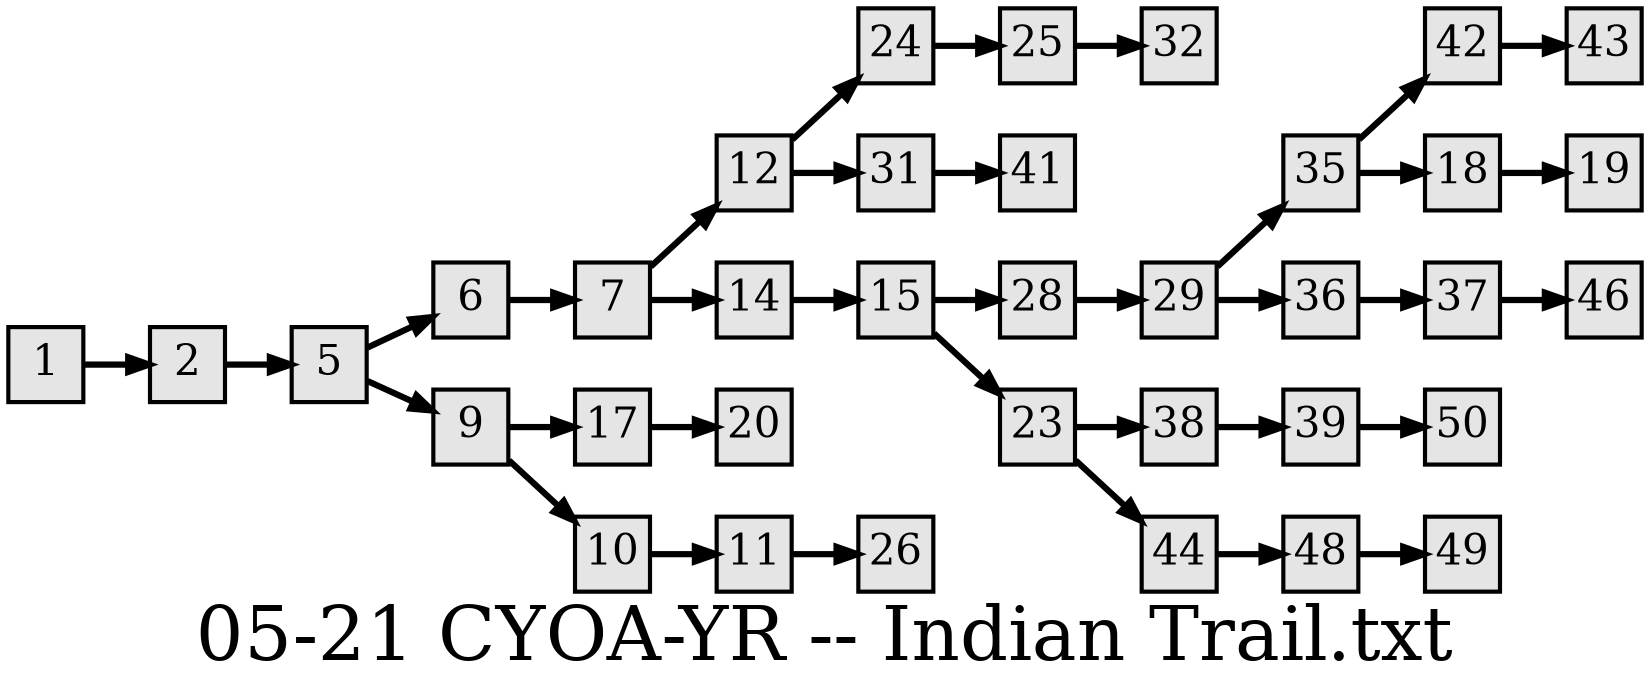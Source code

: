 digraph g{
  graph [ label="05-21 CYOA-YR -- Indian Trail.txt" rankdir=LR, ordering=out, fontsize=36, nodesep="0.35", ranksep="0.45"];
  node  [shape=rect, penwidth=2, fontsize=20, style=filled, fillcolor=grey90, margin="0,0", labelfloat=true, regular=true, fixedsize=true];
  edge  [labelfloat=true, penwidth=3, fontsize=12];

  1 -> 2;
  2 -> 5;
  5 -> 6;
  5 -> 9;
  6 -> 7;
  7 -> 12;
  7 -> 14;
  9 -> 17;
  9 -> 10;
  10 -> 11;
  11 -> 26;
  12 -> 24;
  12 -> 31;
  14 -> 15;
  15 -> 28;
  15 -> 23;
  17 -> 20;
  18 -> 19;
  23 -> 38;
  23 -> 44;
  24 -> 25;
  25 -> 32;
  28 -> 29;
  29 -> 35;
  29 -> 36;
  31 -> 41;
  35 -> 42;
  35 -> 18;
  36 -> 37;
  37 -> 46;
  38 -> 39;
  39 -> 50;
  42 -> 43;
  44 -> 48;
  48 -> 49;
}

